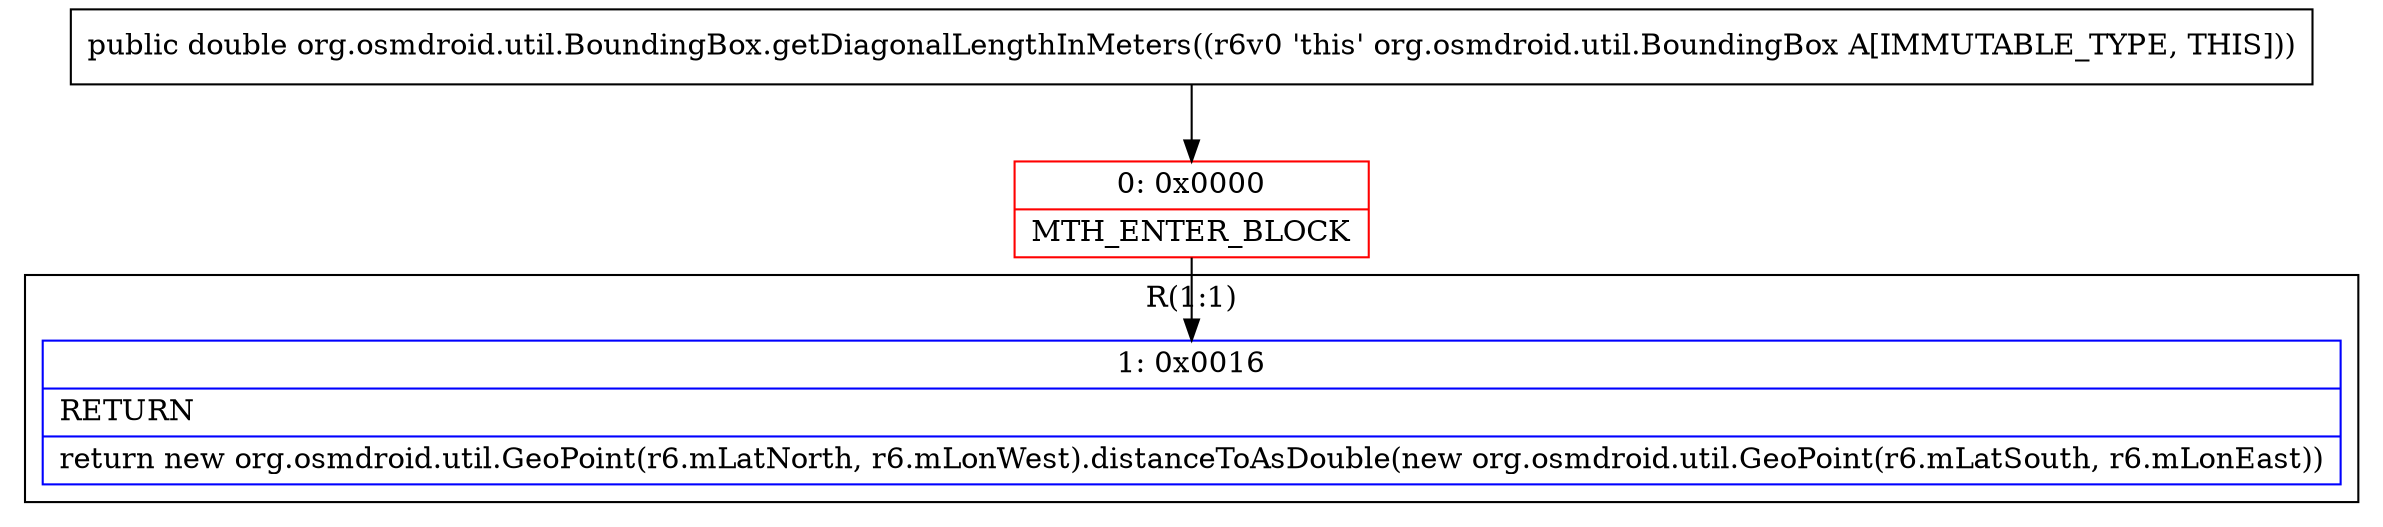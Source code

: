 digraph "CFG fororg.osmdroid.util.BoundingBox.getDiagonalLengthInMeters()D" {
subgraph cluster_Region_1127133062 {
label = "R(1:1)";
node [shape=record,color=blue];
Node_1 [shape=record,label="{1\:\ 0x0016|RETURN\l|return new org.osmdroid.util.GeoPoint(r6.mLatNorth, r6.mLonWest).distanceToAsDouble(new org.osmdroid.util.GeoPoint(r6.mLatSouth, r6.mLonEast))\l}"];
}
Node_0 [shape=record,color=red,label="{0\:\ 0x0000|MTH_ENTER_BLOCK\l}"];
MethodNode[shape=record,label="{public double org.osmdroid.util.BoundingBox.getDiagonalLengthInMeters((r6v0 'this' org.osmdroid.util.BoundingBox A[IMMUTABLE_TYPE, THIS])) }"];
MethodNode -> Node_0;
Node_0 -> Node_1;
}

